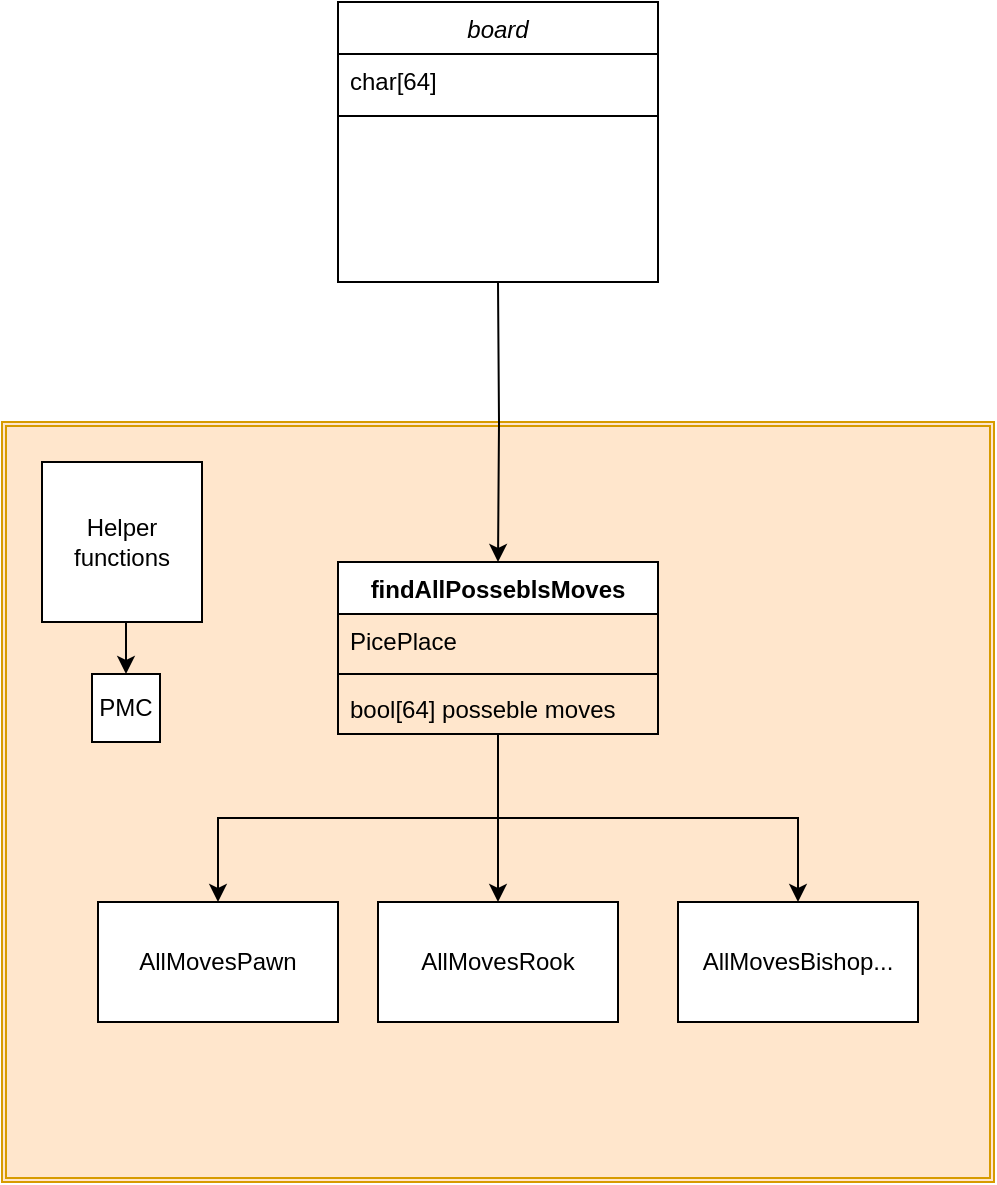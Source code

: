 <mxfile version="22.1.11" type="github">
  <diagram id="C5RBs43oDa-KdzZeNtuy" name="Page-1">
    <mxGraphModel dx="956" dy="577" grid="1" gridSize="10" guides="1" tooltips="1" connect="1" arrows="1" fold="1" page="1" pageScale="1" pageWidth="827" pageHeight="1169" math="0" shadow="0">
      <root>
        <mxCell id="WIyWlLk6GJQsqaUBKTNV-0" />
        <mxCell id="WIyWlLk6GJQsqaUBKTNV-1" parent="WIyWlLk6GJQsqaUBKTNV-0" />
        <mxCell id="lkdurUQSDjKf9w1UkoMt-42" value="" style="shape=ext;double=1;rounded=0;whiteSpace=wrap;html=1;fillColor=#ffe6cc;strokeColor=#d79b00;" vertex="1" parent="WIyWlLk6GJQsqaUBKTNV-1">
          <mxGeometry x="40" y="230" width="496" height="380" as="geometry" />
        </mxCell>
        <mxCell id="lkdurUQSDjKf9w1UkoMt-26" style="edgeStyle=orthogonalEdgeStyle;rounded=0;orthogonalLoop=1;jettySize=auto;html=1;" edge="1" parent="WIyWlLk6GJQsqaUBKTNV-1" target="lkdurUQSDjKf9w1UkoMt-22">
          <mxGeometry relative="1" as="geometry">
            <mxPoint x="288" y="160" as="sourcePoint" />
          </mxGeometry>
        </mxCell>
        <mxCell id="zkfFHV4jXpPFQw0GAbJ--0" value="board&#xa;" style="swimlane;fontStyle=2;align=center;verticalAlign=top;childLayout=stackLayout;horizontal=1;startSize=26;horizontalStack=0;resizeParent=1;resizeLast=0;collapsible=1;marginBottom=0;rounded=0;shadow=0;strokeWidth=1;" parent="WIyWlLk6GJQsqaUBKTNV-1" vertex="1">
          <mxGeometry x="208" y="20" width="160" height="140" as="geometry">
            <mxRectangle x="230" y="140" width="160" height="26" as="alternateBounds" />
          </mxGeometry>
        </mxCell>
        <mxCell id="zkfFHV4jXpPFQw0GAbJ--1" value="char[64] " style="text;align=left;verticalAlign=top;spacingLeft=4;spacingRight=4;overflow=hidden;rotatable=0;points=[[0,0.5],[1,0.5]];portConstraint=eastwest;" parent="zkfFHV4jXpPFQw0GAbJ--0" vertex="1">
          <mxGeometry y="26" width="160" height="26" as="geometry" />
        </mxCell>
        <mxCell id="zkfFHV4jXpPFQw0GAbJ--4" value="" style="line;html=1;strokeWidth=1;align=left;verticalAlign=middle;spacingTop=-1;spacingLeft=3;spacingRight=3;rotatable=0;labelPosition=right;points=[];portConstraint=eastwest;" parent="zkfFHV4jXpPFQw0GAbJ--0" vertex="1">
          <mxGeometry y="52" width="160" height="10" as="geometry" />
        </mxCell>
        <mxCell id="lkdurUQSDjKf9w1UkoMt-36" style="edgeStyle=orthogonalEdgeStyle;rounded=0;orthogonalLoop=1;jettySize=auto;html=1;exitX=0.5;exitY=1;exitDx=0;exitDy=0;" edge="1" parent="WIyWlLk6GJQsqaUBKTNV-1" source="lkdurUQSDjKf9w1UkoMt-22" target="lkdurUQSDjKf9w1UkoMt-33">
          <mxGeometry relative="1" as="geometry" />
        </mxCell>
        <mxCell id="lkdurUQSDjKf9w1UkoMt-43" style="edgeStyle=orthogonalEdgeStyle;rounded=0;orthogonalLoop=1;jettySize=auto;html=1;exitX=0.5;exitY=1;exitDx=0;exitDy=0;" edge="1" parent="WIyWlLk6GJQsqaUBKTNV-1" source="lkdurUQSDjKf9w1UkoMt-22" target="lkdurUQSDjKf9w1UkoMt-31">
          <mxGeometry relative="1" as="geometry" />
        </mxCell>
        <mxCell id="lkdurUQSDjKf9w1UkoMt-44" style="edgeStyle=orthogonalEdgeStyle;rounded=0;orthogonalLoop=1;jettySize=auto;html=1;exitX=0.5;exitY=1;exitDx=0;exitDy=0;" edge="1" parent="WIyWlLk6GJQsqaUBKTNV-1" source="lkdurUQSDjKf9w1UkoMt-22" target="lkdurUQSDjKf9w1UkoMt-35">
          <mxGeometry relative="1" as="geometry" />
        </mxCell>
        <mxCell id="lkdurUQSDjKf9w1UkoMt-22" value="findAllPosseblsMoves" style="swimlane;fontStyle=1;align=center;verticalAlign=top;childLayout=stackLayout;horizontal=1;startSize=26;horizontalStack=0;resizeParent=1;resizeParentMax=0;resizeLast=0;collapsible=1;marginBottom=0;whiteSpace=wrap;html=1;" vertex="1" parent="WIyWlLk6GJQsqaUBKTNV-1">
          <mxGeometry x="208" y="300" width="160" height="86" as="geometry" />
        </mxCell>
        <mxCell id="lkdurUQSDjKf9w1UkoMt-23" value="PicePlace" style="text;strokeColor=none;fillColor=none;align=left;verticalAlign=top;spacingLeft=4;spacingRight=4;overflow=hidden;rotatable=0;points=[[0,0.5],[1,0.5]];portConstraint=eastwest;whiteSpace=wrap;html=1;" vertex="1" parent="lkdurUQSDjKf9w1UkoMt-22">
          <mxGeometry y="26" width="160" height="26" as="geometry" />
        </mxCell>
        <mxCell id="lkdurUQSDjKf9w1UkoMt-24" value="" style="line;strokeWidth=1;fillColor=none;align=left;verticalAlign=middle;spacingTop=-1;spacingLeft=3;spacingRight=3;rotatable=0;labelPosition=right;points=[];portConstraint=eastwest;strokeColor=inherit;" vertex="1" parent="lkdurUQSDjKf9w1UkoMt-22">
          <mxGeometry y="52" width="160" height="8" as="geometry" />
        </mxCell>
        <mxCell id="lkdurUQSDjKf9w1UkoMt-25" value="bool[64] posseble moves" style="text;strokeColor=none;fillColor=none;align=left;verticalAlign=top;spacingLeft=4;spacingRight=4;overflow=hidden;rotatable=0;points=[[0,0.5],[1,0.5]];portConstraint=eastwest;whiteSpace=wrap;html=1;" vertex="1" parent="lkdurUQSDjKf9w1UkoMt-22">
          <mxGeometry y="60" width="160" height="26" as="geometry" />
        </mxCell>
        <mxCell id="lkdurUQSDjKf9w1UkoMt-31" value="AllMovesPawn" style="rounded=0;whiteSpace=wrap;html=1;" vertex="1" parent="WIyWlLk6GJQsqaUBKTNV-1">
          <mxGeometry x="88" y="470" width="120" height="60" as="geometry" />
        </mxCell>
        <mxCell id="lkdurUQSDjKf9w1UkoMt-33" value="AllMovesRook" style="rounded=0;whiteSpace=wrap;html=1;" vertex="1" parent="WIyWlLk6GJQsqaUBKTNV-1">
          <mxGeometry x="228" y="470" width="120" height="60" as="geometry" />
        </mxCell>
        <mxCell id="lkdurUQSDjKf9w1UkoMt-35" value="AllMovesBishop..." style="rounded=0;whiteSpace=wrap;html=1;" vertex="1" parent="WIyWlLk6GJQsqaUBKTNV-1">
          <mxGeometry x="378" y="470" width="120" height="60" as="geometry" />
        </mxCell>
        <mxCell id="lkdurUQSDjKf9w1UkoMt-49" style="edgeStyle=orthogonalEdgeStyle;rounded=0;orthogonalLoop=1;jettySize=auto;html=1;exitX=0.5;exitY=1;exitDx=0;exitDy=0;entryX=0.5;entryY=0;entryDx=0;entryDy=0;" edge="1" parent="WIyWlLk6GJQsqaUBKTNV-1" source="lkdurUQSDjKf9w1UkoMt-45" target="lkdurUQSDjKf9w1UkoMt-48">
          <mxGeometry relative="1" as="geometry" />
        </mxCell>
        <mxCell id="lkdurUQSDjKf9w1UkoMt-45" value="Helper functions" style="whiteSpace=wrap;html=1;aspect=fixed;" vertex="1" parent="WIyWlLk6GJQsqaUBKTNV-1">
          <mxGeometry x="60" y="250" width="80" height="80" as="geometry" />
        </mxCell>
        <mxCell id="lkdurUQSDjKf9w1UkoMt-48" value="PMC" style="whiteSpace=wrap;html=1;aspect=fixed;" vertex="1" parent="WIyWlLk6GJQsqaUBKTNV-1">
          <mxGeometry x="85" y="356" width="34" height="34" as="geometry" />
        </mxCell>
      </root>
    </mxGraphModel>
  </diagram>
</mxfile>
